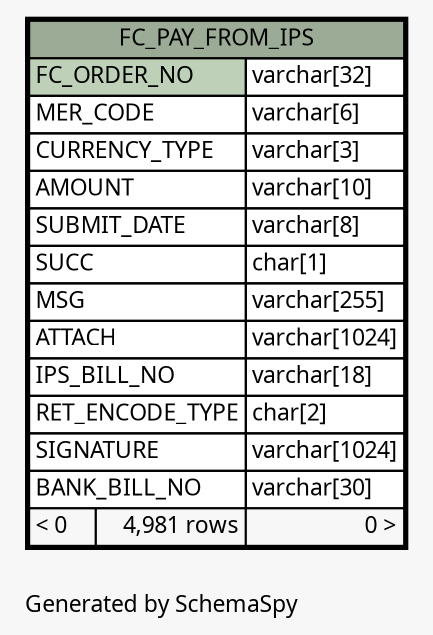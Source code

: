 // dot 2.26.0 on Linux 2.6.32-504.3.3.el6.x86_64
// SchemaSpy rev Unknown
digraph "oneDegreeRelationshipsDiagram" {
  graph [
    rankdir="RL"
    bgcolor="#f7f7f7"
    label="\nGenerated by SchemaSpy"
    labeljust="l"
    nodesep="0.18"
    ranksep="0.46"
    fontname="Microsoft YaHei"
    fontsize="11"
  ];
  node [
    fontname="Microsoft YaHei"
    fontsize="11"
    shape="plaintext"
  ];
  edge [
    arrowsize="0.8"
  ];
  "FC_PAY_FROM_IPS" [
    label=<
    <TABLE BORDER="2" CELLBORDER="1" CELLSPACING="0" BGCOLOR="#ffffff">
      <TR><TD COLSPAN="3" BGCOLOR="#9bab96" ALIGN="CENTER">FC_PAY_FROM_IPS</TD></TR>
      <TR><TD PORT="FC_ORDER_NO" COLSPAN="2" BGCOLOR="#bed1b8" ALIGN="LEFT">FC_ORDER_NO</TD><TD PORT="FC_ORDER_NO.type" ALIGN="LEFT">varchar[32]</TD></TR>
      <TR><TD PORT="MER_CODE" COLSPAN="2" ALIGN="LEFT">MER_CODE</TD><TD PORT="MER_CODE.type" ALIGN="LEFT">varchar[6]</TD></TR>
      <TR><TD PORT="CURRENCY_TYPE" COLSPAN="2" ALIGN="LEFT">CURRENCY_TYPE</TD><TD PORT="CURRENCY_TYPE.type" ALIGN="LEFT">varchar[3]</TD></TR>
      <TR><TD PORT="AMOUNT" COLSPAN="2" ALIGN="LEFT">AMOUNT</TD><TD PORT="AMOUNT.type" ALIGN="LEFT">varchar[10]</TD></TR>
      <TR><TD PORT="SUBMIT_DATE" COLSPAN="2" ALIGN="LEFT">SUBMIT_DATE</TD><TD PORT="SUBMIT_DATE.type" ALIGN="LEFT">varchar[8]</TD></TR>
      <TR><TD PORT="SUCC" COLSPAN="2" ALIGN="LEFT">SUCC</TD><TD PORT="SUCC.type" ALIGN="LEFT">char[1]</TD></TR>
      <TR><TD PORT="MSG" COLSPAN="2" ALIGN="LEFT">MSG</TD><TD PORT="MSG.type" ALIGN="LEFT">varchar[255]</TD></TR>
      <TR><TD PORT="ATTACH" COLSPAN="2" ALIGN="LEFT">ATTACH</TD><TD PORT="ATTACH.type" ALIGN="LEFT">varchar[1024]</TD></TR>
      <TR><TD PORT="IPS_BILL_NO" COLSPAN="2" ALIGN="LEFT">IPS_BILL_NO</TD><TD PORT="IPS_BILL_NO.type" ALIGN="LEFT">varchar[18]</TD></TR>
      <TR><TD PORT="RET_ENCODE_TYPE" COLSPAN="2" ALIGN="LEFT">RET_ENCODE_TYPE</TD><TD PORT="RET_ENCODE_TYPE.type" ALIGN="LEFT">char[2]</TD></TR>
      <TR><TD PORT="SIGNATURE" COLSPAN="2" ALIGN="LEFT">SIGNATURE</TD><TD PORT="SIGNATURE.type" ALIGN="LEFT">varchar[1024]</TD></TR>
      <TR><TD PORT="BANK_BILL_NO" COLSPAN="2" ALIGN="LEFT">BANK_BILL_NO</TD><TD PORT="BANK_BILL_NO.type" ALIGN="LEFT">varchar[30]</TD></TR>
      <TR><TD ALIGN="LEFT" BGCOLOR="#f7f7f7">&lt; 0</TD><TD ALIGN="RIGHT" BGCOLOR="#f7f7f7">4,981 rows</TD><TD ALIGN="RIGHT" BGCOLOR="#f7f7f7">0 &gt;</TD></TR>
    </TABLE>>
    URL="FC_PAY_FROM_IPS.html"
    tooltip="FC_PAY_FROM_IPS"
  ];
}
